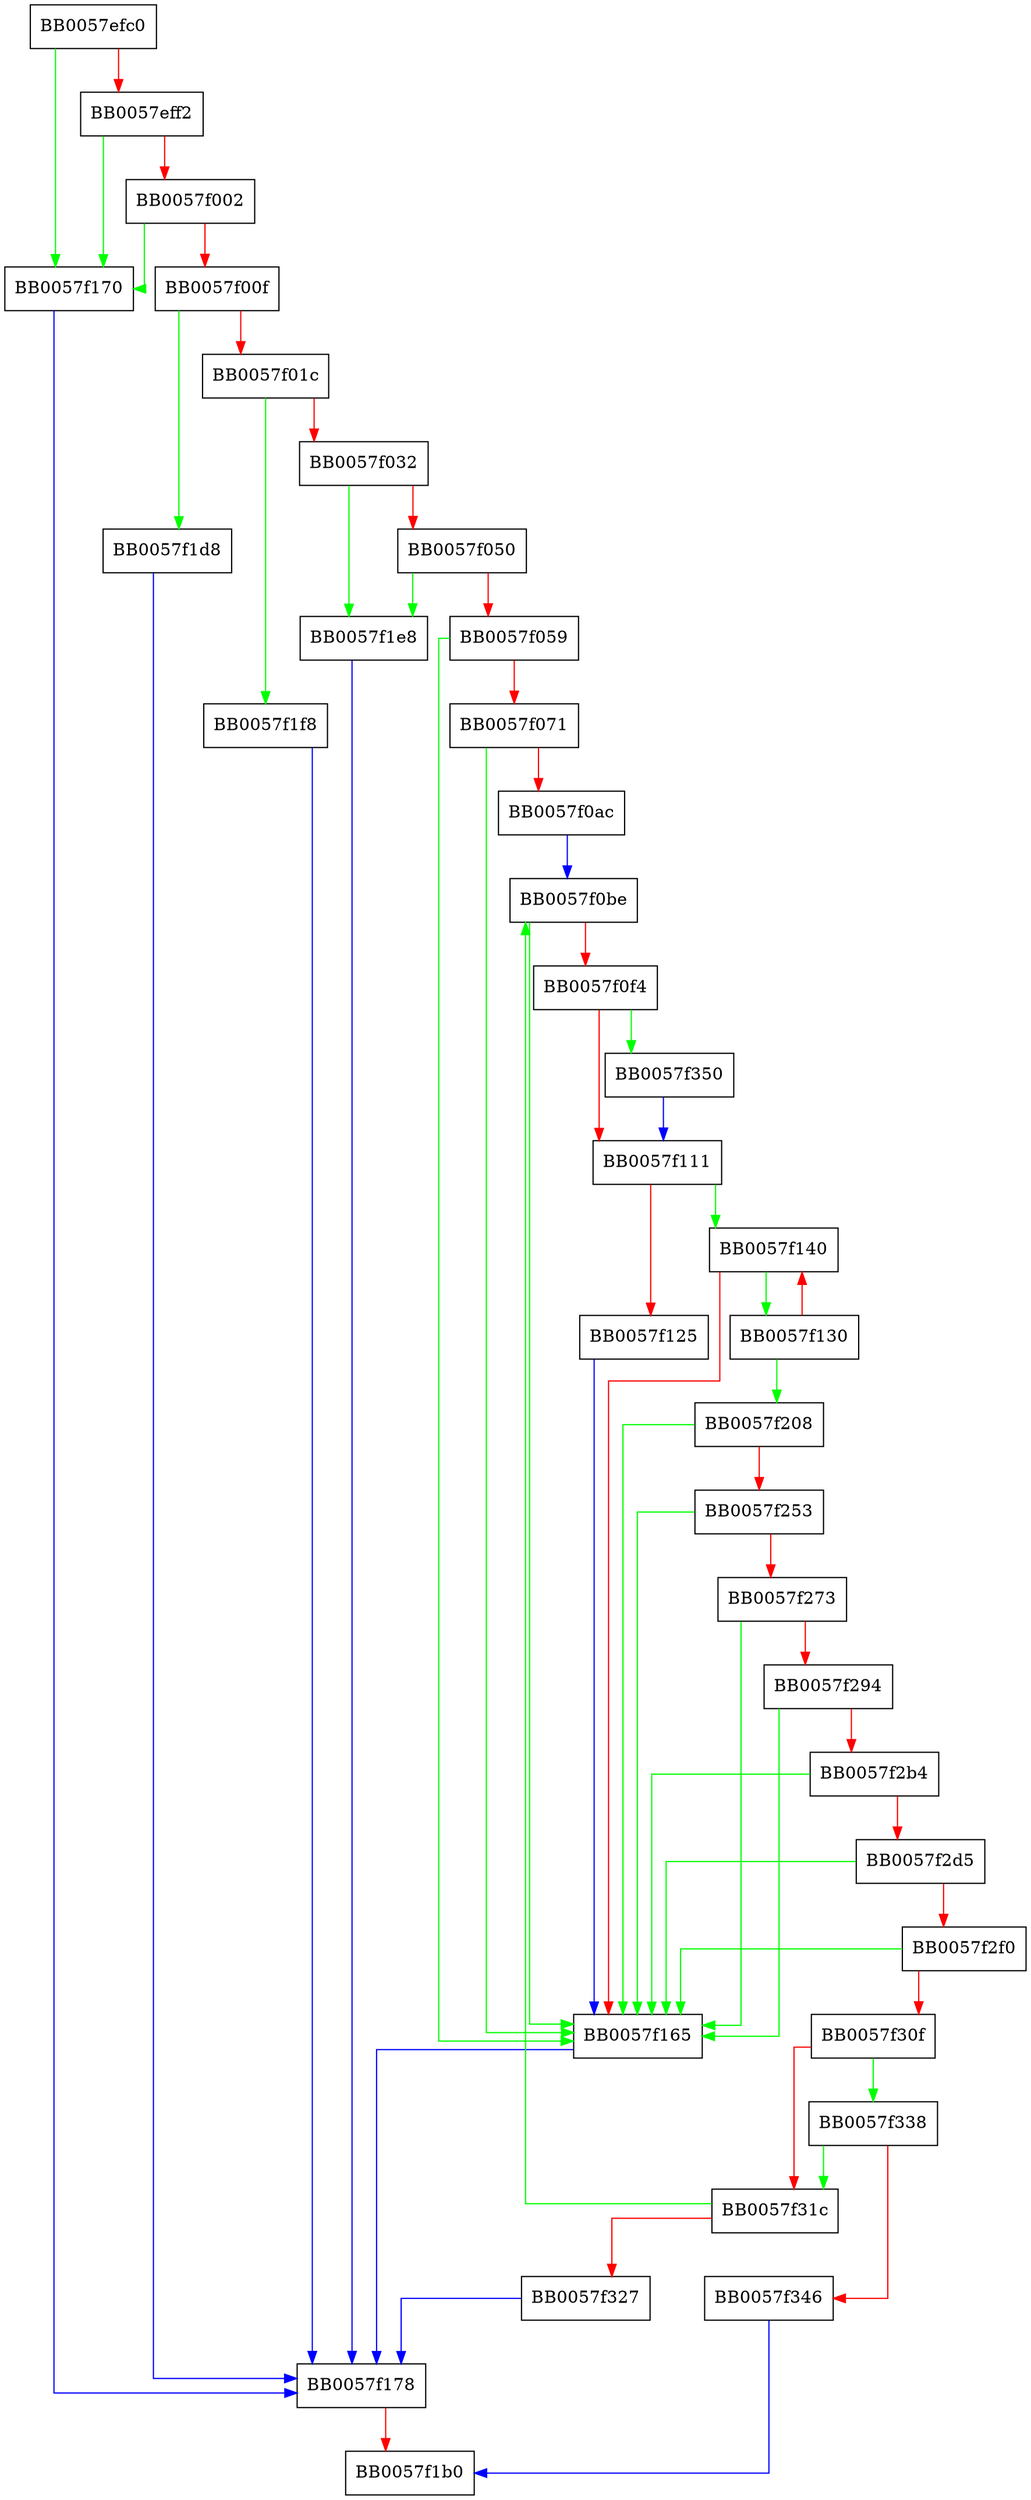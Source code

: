 digraph ossl_dsa_do_sign_int {
  node [shape="box"];
  graph [splines=ortho];
  BB0057efc0 -> BB0057f170 [color="green"];
  BB0057efc0 -> BB0057eff2 [color="red"];
  BB0057eff2 -> BB0057f170 [color="green"];
  BB0057eff2 -> BB0057f002 [color="red"];
  BB0057f002 -> BB0057f170 [color="green"];
  BB0057f002 -> BB0057f00f [color="red"];
  BB0057f00f -> BB0057f1d8 [color="green"];
  BB0057f00f -> BB0057f01c [color="red"];
  BB0057f01c -> BB0057f1f8 [color="green"];
  BB0057f01c -> BB0057f032 [color="red"];
  BB0057f032 -> BB0057f1e8 [color="green"];
  BB0057f032 -> BB0057f050 [color="red"];
  BB0057f050 -> BB0057f1e8 [color="green"];
  BB0057f050 -> BB0057f059 [color="red"];
  BB0057f059 -> BB0057f165 [color="green"];
  BB0057f059 -> BB0057f071 [color="red"];
  BB0057f071 -> BB0057f165 [color="green"];
  BB0057f071 -> BB0057f0ac [color="red"];
  BB0057f0ac -> BB0057f0be [color="blue"];
  BB0057f0be -> BB0057f165 [color="green"];
  BB0057f0be -> BB0057f0f4 [color="red"];
  BB0057f0f4 -> BB0057f350 [color="green"];
  BB0057f0f4 -> BB0057f111 [color="red"];
  BB0057f111 -> BB0057f140 [color="green"];
  BB0057f111 -> BB0057f125 [color="red"];
  BB0057f125 -> BB0057f165 [color="blue"];
  BB0057f130 -> BB0057f208 [color="green"];
  BB0057f130 -> BB0057f140 [color="red"];
  BB0057f140 -> BB0057f130 [color="green"];
  BB0057f140 -> BB0057f165 [color="red"];
  BB0057f165 -> BB0057f178 [color="blue"];
  BB0057f170 -> BB0057f178 [color="blue"];
  BB0057f178 -> BB0057f1b0 [color="red"];
  BB0057f1d8 -> BB0057f178 [color="blue"];
  BB0057f1e8 -> BB0057f178 [color="blue"];
  BB0057f1f8 -> BB0057f178 [color="blue"];
  BB0057f208 -> BB0057f165 [color="green"];
  BB0057f208 -> BB0057f253 [color="red"];
  BB0057f253 -> BB0057f165 [color="green"];
  BB0057f253 -> BB0057f273 [color="red"];
  BB0057f273 -> BB0057f165 [color="green"];
  BB0057f273 -> BB0057f294 [color="red"];
  BB0057f294 -> BB0057f165 [color="green"];
  BB0057f294 -> BB0057f2b4 [color="red"];
  BB0057f2b4 -> BB0057f165 [color="green"];
  BB0057f2b4 -> BB0057f2d5 [color="red"];
  BB0057f2d5 -> BB0057f165 [color="green"];
  BB0057f2d5 -> BB0057f2f0 [color="red"];
  BB0057f2f0 -> BB0057f165 [color="green"];
  BB0057f2f0 -> BB0057f30f [color="red"];
  BB0057f30f -> BB0057f338 [color="green"];
  BB0057f30f -> BB0057f31c [color="red"];
  BB0057f31c -> BB0057f0be [color="green"];
  BB0057f31c -> BB0057f327 [color="red"];
  BB0057f327 -> BB0057f178 [color="blue"];
  BB0057f338 -> BB0057f31c [color="green"];
  BB0057f338 -> BB0057f346 [color="red"];
  BB0057f346 -> BB0057f1b0 [color="blue"];
  BB0057f350 -> BB0057f111 [color="blue"];
}